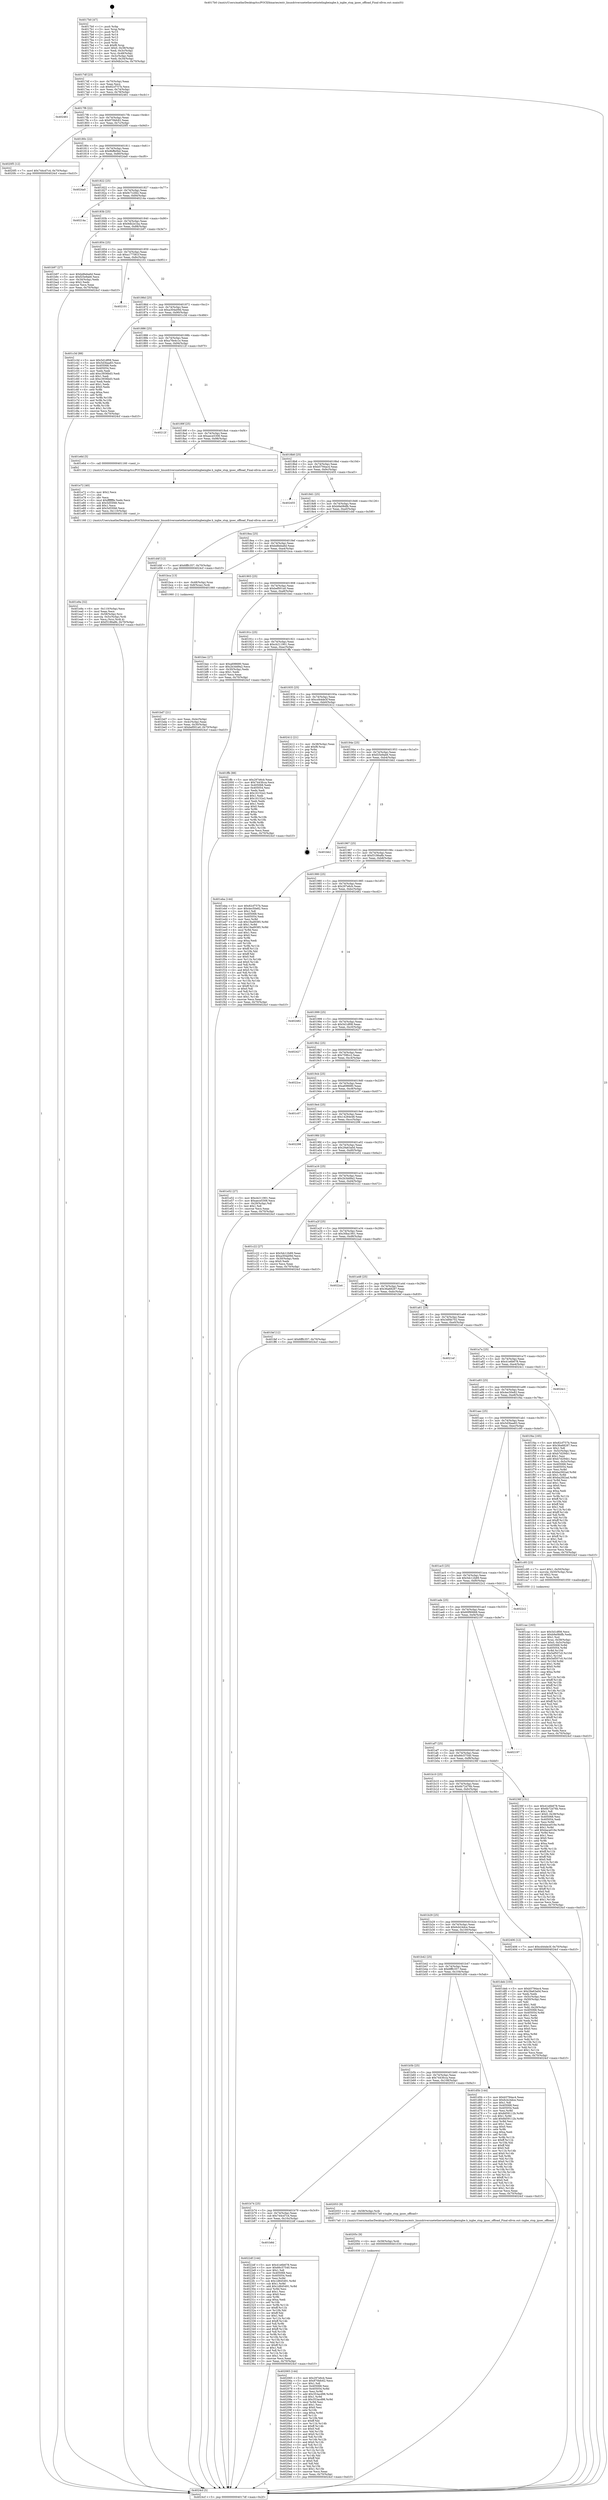 digraph "0x4017b0" {
  label = "0x4017b0 (/mnt/c/Users/mathe/Desktop/tcc/POCII/binaries/extr_linuxdriversnetethernetintelixgbeixgbe.h_ixgbe_stop_ipsec_offload_Final-ollvm.out::main(0))"
  labelloc = "t"
  node[shape=record]

  Entry [label="",width=0.3,height=0.3,shape=circle,fillcolor=black,style=filled]
  "0x4017df" [label="{
     0x4017df [23]\l
     | [instrs]\l
     &nbsp;&nbsp;0x4017df \<+3\>: mov -0x70(%rbp),%eax\l
     &nbsp;&nbsp;0x4017e2 \<+2\>: mov %eax,%ecx\l
     &nbsp;&nbsp;0x4017e4 \<+6\>: sub $0x82cf757b,%ecx\l
     &nbsp;&nbsp;0x4017ea \<+3\>: mov %eax,-0x74(%rbp)\l
     &nbsp;&nbsp;0x4017ed \<+3\>: mov %ecx,-0x78(%rbp)\l
     &nbsp;&nbsp;0x4017f0 \<+6\>: je 0000000000402461 \<main+0xcb1\>\l
  }"]
  "0x402461" [label="{
     0x402461\l
  }", style=dashed]
  "0x4017f6" [label="{
     0x4017f6 [22]\l
     | [instrs]\l
     &nbsp;&nbsp;0x4017f6 \<+5\>: jmp 00000000004017fb \<main+0x4b\>\l
     &nbsp;&nbsp;0x4017fb \<+3\>: mov -0x74(%rbp),%eax\l
     &nbsp;&nbsp;0x4017fe \<+5\>: sub $0x870bfc62,%eax\l
     &nbsp;&nbsp;0x401803 \<+3\>: mov %eax,-0x7c(%rbp)\l
     &nbsp;&nbsp;0x401806 \<+6\>: je 00000000004020f5 \<main+0x945\>\l
  }"]
  Exit [label="",width=0.3,height=0.3,shape=circle,fillcolor=black,style=filled,peripheries=2]
  "0x4020f5" [label="{
     0x4020f5 [12]\l
     | [instrs]\l
     &nbsp;&nbsp;0x4020f5 \<+7\>: movl $0x744cd7c4,-0x70(%rbp)\l
     &nbsp;&nbsp;0x4020fc \<+5\>: jmp 00000000004024cf \<main+0xd1f\>\l
  }"]
  "0x40180c" [label="{
     0x40180c [22]\l
     | [instrs]\l
     &nbsp;&nbsp;0x40180c \<+5\>: jmp 0000000000401811 \<main+0x61\>\l
     &nbsp;&nbsp;0x401811 \<+3\>: mov -0x74(%rbp),%eax\l
     &nbsp;&nbsp;0x401814 \<+5\>: sub $0x8bffe0bd,%eax\l
     &nbsp;&nbsp;0x401819 \<+3\>: mov %eax,-0x80(%rbp)\l
     &nbsp;&nbsp;0x40181c \<+6\>: je 00000000004024a0 \<main+0xcf0\>\l
  }"]
  "0x401b8d" [label="{
     0x401b8d\l
  }", style=dashed]
  "0x4024a0" [label="{
     0x4024a0\l
  }", style=dashed]
  "0x401822" [label="{
     0x401822 [25]\l
     | [instrs]\l
     &nbsp;&nbsp;0x401822 \<+5\>: jmp 0000000000401827 \<main+0x77\>\l
     &nbsp;&nbsp;0x401827 \<+3\>: mov -0x74(%rbp),%eax\l
     &nbsp;&nbsp;0x40182a \<+5\>: sub $0x9c7c2fd2,%eax\l
     &nbsp;&nbsp;0x40182f \<+6\>: mov %eax,-0x84(%rbp)\l
     &nbsp;&nbsp;0x401835 \<+6\>: je 000000000040214a \<main+0x99a\>\l
  }"]
  "0x4022df" [label="{
     0x4022df [144]\l
     | [instrs]\l
     &nbsp;&nbsp;0x4022df \<+5\>: mov $0x41e6b678,%eax\l
     &nbsp;&nbsp;0x4022e4 \<+5\>: mov $0x66c57540,%ecx\l
     &nbsp;&nbsp;0x4022e9 \<+2\>: mov $0x1,%dl\l
     &nbsp;&nbsp;0x4022eb \<+7\>: mov 0x405068,%esi\l
     &nbsp;&nbsp;0x4022f2 \<+7\>: mov 0x405054,%edi\l
     &nbsp;&nbsp;0x4022f9 \<+3\>: mov %esi,%r8d\l
     &nbsp;&nbsp;0x4022fc \<+7\>: sub $0x1d845491,%r8d\l
     &nbsp;&nbsp;0x402303 \<+4\>: sub $0x1,%r8d\l
     &nbsp;&nbsp;0x402307 \<+7\>: add $0x1d845491,%r8d\l
     &nbsp;&nbsp;0x40230e \<+4\>: imul %r8d,%esi\l
     &nbsp;&nbsp;0x402312 \<+3\>: and $0x1,%esi\l
     &nbsp;&nbsp;0x402315 \<+3\>: cmp $0x0,%esi\l
     &nbsp;&nbsp;0x402318 \<+4\>: sete %r9b\l
     &nbsp;&nbsp;0x40231c \<+3\>: cmp $0xa,%edi\l
     &nbsp;&nbsp;0x40231f \<+4\>: setl %r10b\l
     &nbsp;&nbsp;0x402323 \<+3\>: mov %r9b,%r11b\l
     &nbsp;&nbsp;0x402326 \<+4\>: xor $0xff,%r11b\l
     &nbsp;&nbsp;0x40232a \<+3\>: mov %r10b,%bl\l
     &nbsp;&nbsp;0x40232d \<+3\>: xor $0xff,%bl\l
     &nbsp;&nbsp;0x402330 \<+3\>: xor $0x1,%dl\l
     &nbsp;&nbsp;0x402333 \<+3\>: mov %r11b,%r14b\l
     &nbsp;&nbsp;0x402336 \<+4\>: and $0xff,%r14b\l
     &nbsp;&nbsp;0x40233a \<+3\>: and %dl,%r9b\l
     &nbsp;&nbsp;0x40233d \<+3\>: mov %bl,%r15b\l
     &nbsp;&nbsp;0x402340 \<+4\>: and $0xff,%r15b\l
     &nbsp;&nbsp;0x402344 \<+3\>: and %dl,%r10b\l
     &nbsp;&nbsp;0x402347 \<+3\>: or %r9b,%r14b\l
     &nbsp;&nbsp;0x40234a \<+3\>: or %r10b,%r15b\l
     &nbsp;&nbsp;0x40234d \<+3\>: xor %r15b,%r14b\l
     &nbsp;&nbsp;0x402350 \<+3\>: or %bl,%r11b\l
     &nbsp;&nbsp;0x402353 \<+4\>: xor $0xff,%r11b\l
     &nbsp;&nbsp;0x402357 \<+3\>: or $0x1,%dl\l
     &nbsp;&nbsp;0x40235a \<+3\>: and %dl,%r11b\l
     &nbsp;&nbsp;0x40235d \<+3\>: or %r11b,%r14b\l
     &nbsp;&nbsp;0x402360 \<+4\>: test $0x1,%r14b\l
     &nbsp;&nbsp;0x402364 \<+3\>: cmovne %ecx,%eax\l
     &nbsp;&nbsp;0x402367 \<+3\>: mov %eax,-0x70(%rbp)\l
     &nbsp;&nbsp;0x40236a \<+5\>: jmp 00000000004024cf \<main+0xd1f\>\l
  }"]
  "0x40214a" [label="{
     0x40214a\l
  }", style=dashed]
  "0x40183b" [label="{
     0x40183b [25]\l
     | [instrs]\l
     &nbsp;&nbsp;0x40183b \<+5\>: jmp 0000000000401840 \<main+0x90\>\l
     &nbsp;&nbsp;0x401840 \<+3\>: mov -0x74(%rbp),%eax\l
     &nbsp;&nbsp;0x401843 \<+5\>: sub $0x9db2e1ba,%eax\l
     &nbsp;&nbsp;0x401848 \<+6\>: mov %eax,-0x88(%rbp)\l
     &nbsp;&nbsp;0x40184e \<+6\>: je 0000000000401b97 \<main+0x3e7\>\l
  }"]
  "0x402065" [label="{
     0x402065 [144]\l
     | [instrs]\l
     &nbsp;&nbsp;0x402065 \<+5\>: mov $0x297e6cb,%eax\l
     &nbsp;&nbsp;0x40206a \<+5\>: mov $0x870bfc62,%ecx\l
     &nbsp;&nbsp;0x40206f \<+2\>: mov $0x1,%dl\l
     &nbsp;&nbsp;0x402071 \<+7\>: mov 0x405068,%esi\l
     &nbsp;&nbsp;0x402078 \<+8\>: mov 0x405054,%r8d\l
     &nbsp;&nbsp;0x402080 \<+3\>: mov %esi,%r9d\l
     &nbsp;&nbsp;0x402083 \<+7\>: add $0x353acd98,%r9d\l
     &nbsp;&nbsp;0x40208a \<+4\>: sub $0x1,%r9d\l
     &nbsp;&nbsp;0x40208e \<+7\>: sub $0x353acd98,%r9d\l
     &nbsp;&nbsp;0x402095 \<+4\>: imul %r9d,%esi\l
     &nbsp;&nbsp;0x402099 \<+3\>: and $0x1,%esi\l
     &nbsp;&nbsp;0x40209c \<+3\>: cmp $0x0,%esi\l
     &nbsp;&nbsp;0x40209f \<+4\>: sete %r10b\l
     &nbsp;&nbsp;0x4020a3 \<+4\>: cmp $0xa,%r8d\l
     &nbsp;&nbsp;0x4020a7 \<+4\>: setl %r11b\l
     &nbsp;&nbsp;0x4020ab \<+3\>: mov %r10b,%bl\l
     &nbsp;&nbsp;0x4020ae \<+3\>: xor $0xff,%bl\l
     &nbsp;&nbsp;0x4020b1 \<+3\>: mov %r11b,%r14b\l
     &nbsp;&nbsp;0x4020b4 \<+4\>: xor $0xff,%r14b\l
     &nbsp;&nbsp;0x4020b8 \<+3\>: xor $0x0,%dl\l
     &nbsp;&nbsp;0x4020bb \<+3\>: mov %bl,%r15b\l
     &nbsp;&nbsp;0x4020be \<+4\>: and $0x0,%r15b\l
     &nbsp;&nbsp;0x4020c2 \<+3\>: and %dl,%r10b\l
     &nbsp;&nbsp;0x4020c5 \<+3\>: mov %r14b,%r12b\l
     &nbsp;&nbsp;0x4020c8 \<+4\>: and $0x0,%r12b\l
     &nbsp;&nbsp;0x4020cc \<+3\>: and %dl,%r11b\l
     &nbsp;&nbsp;0x4020cf \<+3\>: or %r10b,%r15b\l
     &nbsp;&nbsp;0x4020d2 \<+3\>: or %r11b,%r12b\l
     &nbsp;&nbsp;0x4020d5 \<+3\>: xor %r12b,%r15b\l
     &nbsp;&nbsp;0x4020d8 \<+3\>: or %r14b,%bl\l
     &nbsp;&nbsp;0x4020db \<+3\>: xor $0xff,%bl\l
     &nbsp;&nbsp;0x4020de \<+3\>: or $0x0,%dl\l
     &nbsp;&nbsp;0x4020e1 \<+2\>: and %dl,%bl\l
     &nbsp;&nbsp;0x4020e3 \<+3\>: or %bl,%r15b\l
     &nbsp;&nbsp;0x4020e6 \<+4\>: test $0x1,%r15b\l
     &nbsp;&nbsp;0x4020ea \<+3\>: cmovne %ecx,%eax\l
     &nbsp;&nbsp;0x4020ed \<+3\>: mov %eax,-0x70(%rbp)\l
     &nbsp;&nbsp;0x4020f0 \<+5\>: jmp 00000000004024cf \<main+0xd1f\>\l
  }"]
  "0x401b97" [label="{
     0x401b97 [27]\l
     | [instrs]\l
     &nbsp;&nbsp;0x401b97 \<+5\>: mov $0xbd6eba6d,%eax\l
     &nbsp;&nbsp;0x401b9c \<+5\>: mov $0xf25e9ab6,%ecx\l
     &nbsp;&nbsp;0x401ba1 \<+3\>: mov -0x34(%rbp),%edx\l
     &nbsp;&nbsp;0x401ba4 \<+3\>: cmp $0x2,%edx\l
     &nbsp;&nbsp;0x401ba7 \<+3\>: cmovne %ecx,%eax\l
     &nbsp;&nbsp;0x401baa \<+3\>: mov %eax,-0x70(%rbp)\l
     &nbsp;&nbsp;0x401bad \<+5\>: jmp 00000000004024cf \<main+0xd1f\>\l
  }"]
  "0x401854" [label="{
     0x401854 [25]\l
     | [instrs]\l
     &nbsp;&nbsp;0x401854 \<+5\>: jmp 0000000000401859 \<main+0xa9\>\l
     &nbsp;&nbsp;0x401859 \<+3\>: mov -0x74(%rbp),%eax\l
     &nbsp;&nbsp;0x40185c \<+5\>: sub $0xa177581f,%eax\l
     &nbsp;&nbsp;0x401861 \<+6\>: mov %eax,-0x8c(%rbp)\l
     &nbsp;&nbsp;0x401867 \<+6\>: je 0000000000402101 \<main+0x951\>\l
  }"]
  "0x4024cf" [label="{
     0x4024cf [5]\l
     | [instrs]\l
     &nbsp;&nbsp;0x4024cf \<+5\>: jmp 00000000004017df \<main+0x2f\>\l
  }"]
  "0x4017b0" [label="{
     0x4017b0 [47]\l
     | [instrs]\l
     &nbsp;&nbsp;0x4017b0 \<+1\>: push %rbp\l
     &nbsp;&nbsp;0x4017b1 \<+3\>: mov %rsp,%rbp\l
     &nbsp;&nbsp;0x4017b4 \<+2\>: push %r15\l
     &nbsp;&nbsp;0x4017b6 \<+2\>: push %r14\l
     &nbsp;&nbsp;0x4017b8 \<+2\>: push %r13\l
     &nbsp;&nbsp;0x4017ba \<+2\>: push %r12\l
     &nbsp;&nbsp;0x4017bc \<+1\>: push %rbx\l
     &nbsp;&nbsp;0x4017bd \<+7\>: sub $0xf8,%rsp\l
     &nbsp;&nbsp;0x4017c4 \<+7\>: movl $0x0,-0x38(%rbp)\l
     &nbsp;&nbsp;0x4017cb \<+3\>: mov %edi,-0x3c(%rbp)\l
     &nbsp;&nbsp;0x4017ce \<+4\>: mov %rsi,-0x48(%rbp)\l
     &nbsp;&nbsp;0x4017d2 \<+3\>: mov -0x3c(%rbp),%edi\l
     &nbsp;&nbsp;0x4017d5 \<+3\>: mov %edi,-0x34(%rbp)\l
     &nbsp;&nbsp;0x4017d8 \<+7\>: movl $0x9db2e1ba,-0x70(%rbp)\l
  }"]
  "0x40205c" [label="{
     0x40205c [9]\l
     | [instrs]\l
     &nbsp;&nbsp;0x40205c \<+4\>: mov -0x58(%rbp),%rdi\l
     &nbsp;&nbsp;0x402060 \<+5\>: call 0000000000401030 \<free@plt\>\l
     | [calls]\l
     &nbsp;&nbsp;0x401030 \{1\} (unknown)\l
  }"]
  "0x402101" [label="{
     0x402101\l
  }", style=dashed]
  "0x40186d" [label="{
     0x40186d [25]\l
     | [instrs]\l
     &nbsp;&nbsp;0x40186d \<+5\>: jmp 0000000000401872 \<main+0xc2\>\l
     &nbsp;&nbsp;0x401872 \<+3\>: mov -0x74(%rbp),%eax\l
     &nbsp;&nbsp;0x401875 \<+5\>: sub $0xa304a09d,%eax\l
     &nbsp;&nbsp;0x40187a \<+6\>: mov %eax,-0x90(%rbp)\l
     &nbsp;&nbsp;0x401880 \<+6\>: je 0000000000401c3d \<main+0x48d\>\l
  }"]
  "0x401b74" [label="{
     0x401b74 [25]\l
     | [instrs]\l
     &nbsp;&nbsp;0x401b74 \<+5\>: jmp 0000000000401b79 \<main+0x3c9\>\l
     &nbsp;&nbsp;0x401b79 \<+3\>: mov -0x74(%rbp),%eax\l
     &nbsp;&nbsp;0x401b7c \<+5\>: sub $0x744cd7c4,%eax\l
     &nbsp;&nbsp;0x401b81 \<+6\>: mov %eax,-0x10c(%rbp)\l
     &nbsp;&nbsp;0x401b87 \<+6\>: je 00000000004022df \<main+0xb2f\>\l
  }"]
  "0x401c3d" [label="{
     0x401c3d [88]\l
     | [instrs]\l
     &nbsp;&nbsp;0x401c3d \<+5\>: mov $0x5d1df08,%eax\l
     &nbsp;&nbsp;0x401c42 \<+5\>: mov $0x5d3baa83,%ecx\l
     &nbsp;&nbsp;0x401c47 \<+7\>: mov 0x405068,%edx\l
     &nbsp;&nbsp;0x401c4e \<+7\>: mov 0x405054,%esi\l
     &nbsp;&nbsp;0x401c55 \<+2\>: mov %edx,%edi\l
     &nbsp;&nbsp;0x401c57 \<+6\>: add $0xc3936bd3,%edi\l
     &nbsp;&nbsp;0x401c5d \<+3\>: sub $0x1,%edi\l
     &nbsp;&nbsp;0x401c60 \<+6\>: sub $0xc3936bd3,%edi\l
     &nbsp;&nbsp;0x401c66 \<+3\>: imul %edi,%edx\l
     &nbsp;&nbsp;0x401c69 \<+3\>: and $0x1,%edx\l
     &nbsp;&nbsp;0x401c6c \<+3\>: cmp $0x0,%edx\l
     &nbsp;&nbsp;0x401c6f \<+4\>: sete %r8b\l
     &nbsp;&nbsp;0x401c73 \<+3\>: cmp $0xa,%esi\l
     &nbsp;&nbsp;0x401c76 \<+4\>: setl %r9b\l
     &nbsp;&nbsp;0x401c7a \<+3\>: mov %r8b,%r10b\l
     &nbsp;&nbsp;0x401c7d \<+3\>: and %r9b,%r10b\l
     &nbsp;&nbsp;0x401c80 \<+3\>: xor %r9b,%r8b\l
     &nbsp;&nbsp;0x401c83 \<+3\>: or %r8b,%r10b\l
     &nbsp;&nbsp;0x401c86 \<+4\>: test $0x1,%r10b\l
     &nbsp;&nbsp;0x401c8a \<+3\>: cmovne %ecx,%eax\l
     &nbsp;&nbsp;0x401c8d \<+3\>: mov %eax,-0x70(%rbp)\l
     &nbsp;&nbsp;0x401c90 \<+5\>: jmp 00000000004024cf \<main+0xd1f\>\l
  }"]
  "0x401886" [label="{
     0x401886 [25]\l
     | [instrs]\l
     &nbsp;&nbsp;0x401886 \<+5\>: jmp 000000000040188b \<main+0xdb\>\l
     &nbsp;&nbsp;0x40188b \<+3\>: mov -0x74(%rbp),%eax\l
     &nbsp;&nbsp;0x40188e \<+5\>: sub $0xa76e4c1e,%eax\l
     &nbsp;&nbsp;0x401893 \<+6\>: mov %eax,-0x94(%rbp)\l
     &nbsp;&nbsp;0x401899 \<+6\>: je 000000000040212f \<main+0x97f\>\l
  }"]
  "0x402053" [label="{
     0x402053 [9]\l
     | [instrs]\l
     &nbsp;&nbsp;0x402053 \<+4\>: mov -0x58(%rbp),%rdi\l
     &nbsp;&nbsp;0x402057 \<+5\>: call 00000000004017a0 \<ixgbe_stop_ipsec_offload\>\l
     | [calls]\l
     &nbsp;&nbsp;0x4017a0 \{1\} (/mnt/c/Users/mathe/Desktop/tcc/POCII/binaries/extr_linuxdriversnetethernetintelixgbeixgbe.h_ixgbe_stop_ipsec_offload_Final-ollvm.out::ixgbe_stop_ipsec_offload)\l
  }"]
  "0x40212f" [label="{
     0x40212f\l
  }", style=dashed]
  "0x40189f" [label="{
     0x40189f [25]\l
     | [instrs]\l
     &nbsp;&nbsp;0x40189f \<+5\>: jmp 00000000004018a4 \<main+0xf4\>\l
     &nbsp;&nbsp;0x4018a4 \<+3\>: mov -0x74(%rbp),%eax\l
     &nbsp;&nbsp;0x4018a7 \<+5\>: sub $0xaece5308,%eax\l
     &nbsp;&nbsp;0x4018ac \<+6\>: mov %eax,-0x98(%rbp)\l
     &nbsp;&nbsp;0x4018b2 \<+6\>: je 0000000000401e6d \<main+0x6bd\>\l
  }"]
  "0x401e9a" [label="{
     0x401e9a [32]\l
     | [instrs]\l
     &nbsp;&nbsp;0x401e9a \<+6\>: mov -0x110(%rbp),%ecx\l
     &nbsp;&nbsp;0x401ea0 \<+3\>: imul %eax,%ecx\l
     &nbsp;&nbsp;0x401ea3 \<+4\>: mov -0x58(%rbp),%rsi\l
     &nbsp;&nbsp;0x401ea7 \<+4\>: movslq -0x5c(%rbp),%rdi\l
     &nbsp;&nbsp;0x401eab \<+3\>: mov %ecx,(%rsi,%rdi,4)\l
     &nbsp;&nbsp;0x401eae \<+7\>: movl $0xf3186a8b,-0x70(%rbp)\l
     &nbsp;&nbsp;0x401eb5 \<+5\>: jmp 00000000004024cf \<main+0xd1f\>\l
  }"]
  "0x401e6d" [label="{
     0x401e6d [5]\l
     | [instrs]\l
     &nbsp;&nbsp;0x401e6d \<+5\>: call 0000000000401160 \<next_i\>\l
     | [calls]\l
     &nbsp;&nbsp;0x401160 \{1\} (/mnt/c/Users/mathe/Desktop/tcc/POCII/binaries/extr_linuxdriversnetethernetintelixgbeixgbe.h_ixgbe_stop_ipsec_offload_Final-ollvm.out::next_i)\l
  }"]
  "0x4018b8" [label="{
     0x4018b8 [25]\l
     | [instrs]\l
     &nbsp;&nbsp;0x4018b8 \<+5\>: jmp 00000000004018bd \<main+0x10d\>\l
     &nbsp;&nbsp;0x4018bd \<+3\>: mov -0x74(%rbp),%eax\l
     &nbsp;&nbsp;0x4018c0 \<+5\>: sub $0xb5794ac4,%eax\l
     &nbsp;&nbsp;0x4018c5 \<+6\>: mov %eax,-0x9c(%rbp)\l
     &nbsp;&nbsp;0x4018cb \<+6\>: je 0000000000402455 \<main+0xca5\>\l
  }"]
  "0x401e72" [label="{
     0x401e72 [40]\l
     | [instrs]\l
     &nbsp;&nbsp;0x401e72 \<+5\>: mov $0x2,%ecx\l
     &nbsp;&nbsp;0x401e77 \<+1\>: cltd\l
     &nbsp;&nbsp;0x401e78 \<+2\>: idiv %ecx\l
     &nbsp;&nbsp;0x401e7a \<+6\>: imul $0xfffffffe,%edx,%ecx\l
     &nbsp;&nbsp;0x401e80 \<+6\>: sub $0x5d55f46,%ecx\l
     &nbsp;&nbsp;0x401e86 \<+3\>: add $0x1,%ecx\l
     &nbsp;&nbsp;0x401e89 \<+6\>: add $0x5d55f46,%ecx\l
     &nbsp;&nbsp;0x401e8f \<+6\>: mov %ecx,-0x110(%rbp)\l
     &nbsp;&nbsp;0x401e95 \<+5\>: call 0000000000401160 \<next_i\>\l
     | [calls]\l
     &nbsp;&nbsp;0x401160 \{1\} (/mnt/c/Users/mathe/Desktop/tcc/POCII/binaries/extr_linuxdriversnetethernetintelixgbeixgbe.h_ixgbe_stop_ipsec_offload_Final-ollvm.out::next_i)\l
  }"]
  "0x402455" [label="{
     0x402455\l
  }", style=dashed]
  "0x4018d1" [label="{
     0x4018d1 [25]\l
     | [instrs]\l
     &nbsp;&nbsp;0x4018d1 \<+5\>: jmp 00000000004018d6 \<main+0x126\>\l
     &nbsp;&nbsp;0x4018d6 \<+3\>: mov -0x74(%rbp),%eax\l
     &nbsp;&nbsp;0x4018d9 \<+5\>: sub $0xb9a08dfb,%eax\l
     &nbsp;&nbsp;0x4018de \<+6\>: mov %eax,-0xa0(%rbp)\l
     &nbsp;&nbsp;0x4018e4 \<+6\>: je 0000000000401d4f \<main+0x59f\>\l
  }"]
  "0x401b5b" [label="{
     0x401b5b [25]\l
     | [instrs]\l
     &nbsp;&nbsp;0x401b5b \<+5\>: jmp 0000000000401b60 \<main+0x3b0\>\l
     &nbsp;&nbsp;0x401b60 \<+3\>: mov -0x74(%rbp),%eax\l
     &nbsp;&nbsp;0x401b63 \<+5\>: sub $0x7443fcca,%eax\l
     &nbsp;&nbsp;0x401b68 \<+6\>: mov %eax,-0x108(%rbp)\l
     &nbsp;&nbsp;0x401b6e \<+6\>: je 0000000000402053 \<main+0x8a3\>\l
  }"]
  "0x401d4f" [label="{
     0x401d4f [12]\l
     | [instrs]\l
     &nbsp;&nbsp;0x401d4f \<+7\>: movl $0x6fffc357,-0x70(%rbp)\l
     &nbsp;&nbsp;0x401d56 \<+5\>: jmp 00000000004024cf \<main+0xd1f\>\l
  }"]
  "0x4018ea" [label="{
     0x4018ea [25]\l
     | [instrs]\l
     &nbsp;&nbsp;0x4018ea \<+5\>: jmp 00000000004018ef \<main+0x13f\>\l
     &nbsp;&nbsp;0x4018ef \<+3\>: mov -0x74(%rbp),%eax\l
     &nbsp;&nbsp;0x4018f2 \<+5\>: sub $0xbd6eba6d,%eax\l
     &nbsp;&nbsp;0x4018f7 \<+6\>: mov %eax,-0xa4(%rbp)\l
     &nbsp;&nbsp;0x4018fd \<+6\>: je 0000000000401bca \<main+0x41a\>\l
  }"]
  "0x401d5b" [label="{
     0x401d5b [144]\l
     | [instrs]\l
     &nbsp;&nbsp;0x401d5b \<+5\>: mov $0xb5794ac4,%eax\l
     &nbsp;&nbsp;0x401d60 \<+5\>: mov $0x6cb24dce,%ecx\l
     &nbsp;&nbsp;0x401d65 \<+2\>: mov $0x1,%dl\l
     &nbsp;&nbsp;0x401d67 \<+7\>: mov 0x405068,%esi\l
     &nbsp;&nbsp;0x401d6e \<+7\>: mov 0x405054,%edi\l
     &nbsp;&nbsp;0x401d75 \<+3\>: mov %esi,%r8d\l
     &nbsp;&nbsp;0x401d78 \<+7\>: sub $0x8d59112b,%r8d\l
     &nbsp;&nbsp;0x401d7f \<+4\>: sub $0x1,%r8d\l
     &nbsp;&nbsp;0x401d83 \<+7\>: add $0x8d59112b,%r8d\l
     &nbsp;&nbsp;0x401d8a \<+4\>: imul %r8d,%esi\l
     &nbsp;&nbsp;0x401d8e \<+3\>: and $0x1,%esi\l
     &nbsp;&nbsp;0x401d91 \<+3\>: cmp $0x0,%esi\l
     &nbsp;&nbsp;0x401d94 \<+4\>: sete %r9b\l
     &nbsp;&nbsp;0x401d98 \<+3\>: cmp $0xa,%edi\l
     &nbsp;&nbsp;0x401d9b \<+4\>: setl %r10b\l
     &nbsp;&nbsp;0x401d9f \<+3\>: mov %r9b,%r11b\l
     &nbsp;&nbsp;0x401da2 \<+4\>: xor $0xff,%r11b\l
     &nbsp;&nbsp;0x401da6 \<+3\>: mov %r10b,%bl\l
     &nbsp;&nbsp;0x401da9 \<+3\>: xor $0xff,%bl\l
     &nbsp;&nbsp;0x401dac \<+3\>: xor $0x0,%dl\l
     &nbsp;&nbsp;0x401daf \<+3\>: mov %r11b,%r14b\l
     &nbsp;&nbsp;0x401db2 \<+4\>: and $0x0,%r14b\l
     &nbsp;&nbsp;0x401db6 \<+3\>: and %dl,%r9b\l
     &nbsp;&nbsp;0x401db9 \<+3\>: mov %bl,%r15b\l
     &nbsp;&nbsp;0x401dbc \<+4\>: and $0x0,%r15b\l
     &nbsp;&nbsp;0x401dc0 \<+3\>: and %dl,%r10b\l
     &nbsp;&nbsp;0x401dc3 \<+3\>: or %r9b,%r14b\l
     &nbsp;&nbsp;0x401dc6 \<+3\>: or %r10b,%r15b\l
     &nbsp;&nbsp;0x401dc9 \<+3\>: xor %r15b,%r14b\l
     &nbsp;&nbsp;0x401dcc \<+3\>: or %bl,%r11b\l
     &nbsp;&nbsp;0x401dcf \<+4\>: xor $0xff,%r11b\l
     &nbsp;&nbsp;0x401dd3 \<+3\>: or $0x0,%dl\l
     &nbsp;&nbsp;0x401dd6 \<+3\>: and %dl,%r11b\l
     &nbsp;&nbsp;0x401dd9 \<+3\>: or %r11b,%r14b\l
     &nbsp;&nbsp;0x401ddc \<+4\>: test $0x1,%r14b\l
     &nbsp;&nbsp;0x401de0 \<+3\>: cmovne %ecx,%eax\l
     &nbsp;&nbsp;0x401de3 \<+3\>: mov %eax,-0x70(%rbp)\l
     &nbsp;&nbsp;0x401de6 \<+5\>: jmp 00000000004024cf \<main+0xd1f\>\l
  }"]
  "0x401bca" [label="{
     0x401bca [13]\l
     | [instrs]\l
     &nbsp;&nbsp;0x401bca \<+4\>: mov -0x48(%rbp),%rax\l
     &nbsp;&nbsp;0x401bce \<+4\>: mov 0x8(%rax),%rdi\l
     &nbsp;&nbsp;0x401bd2 \<+5\>: call 0000000000401060 \<atoi@plt\>\l
     | [calls]\l
     &nbsp;&nbsp;0x401060 \{1\} (unknown)\l
  }"]
  "0x401903" [label="{
     0x401903 [25]\l
     | [instrs]\l
     &nbsp;&nbsp;0x401903 \<+5\>: jmp 0000000000401908 \<main+0x158\>\l
     &nbsp;&nbsp;0x401908 \<+3\>: mov -0x74(%rbp),%eax\l
     &nbsp;&nbsp;0x40190b \<+5\>: sub $0xbef001a0,%eax\l
     &nbsp;&nbsp;0x401910 \<+6\>: mov %eax,-0xa8(%rbp)\l
     &nbsp;&nbsp;0x401916 \<+6\>: je 0000000000401bec \<main+0x43c\>\l
  }"]
  "0x401bd7" [label="{
     0x401bd7 [21]\l
     | [instrs]\l
     &nbsp;&nbsp;0x401bd7 \<+3\>: mov %eax,-0x4c(%rbp)\l
     &nbsp;&nbsp;0x401bda \<+3\>: mov -0x4c(%rbp),%eax\l
     &nbsp;&nbsp;0x401bdd \<+3\>: mov %eax,-0x30(%rbp)\l
     &nbsp;&nbsp;0x401be0 \<+7\>: movl $0xbef001a0,-0x70(%rbp)\l
     &nbsp;&nbsp;0x401be7 \<+5\>: jmp 00000000004024cf \<main+0xd1f\>\l
  }"]
  "0x401b42" [label="{
     0x401b42 [25]\l
     | [instrs]\l
     &nbsp;&nbsp;0x401b42 \<+5\>: jmp 0000000000401b47 \<main+0x397\>\l
     &nbsp;&nbsp;0x401b47 \<+3\>: mov -0x74(%rbp),%eax\l
     &nbsp;&nbsp;0x401b4a \<+5\>: sub $0x6fffc357,%eax\l
     &nbsp;&nbsp;0x401b4f \<+6\>: mov %eax,-0x104(%rbp)\l
     &nbsp;&nbsp;0x401b55 \<+6\>: je 0000000000401d5b \<main+0x5ab\>\l
  }"]
  "0x401bec" [label="{
     0x401bec [27]\l
     | [instrs]\l
     &nbsp;&nbsp;0x401bec \<+5\>: mov $0xa698680,%eax\l
     &nbsp;&nbsp;0x401bf1 \<+5\>: mov $0x2b3dd9a2,%ecx\l
     &nbsp;&nbsp;0x401bf6 \<+3\>: mov -0x30(%rbp),%edx\l
     &nbsp;&nbsp;0x401bf9 \<+3\>: cmp $0x1,%edx\l
     &nbsp;&nbsp;0x401bfc \<+3\>: cmovl %ecx,%eax\l
     &nbsp;&nbsp;0x401bff \<+3\>: mov %eax,-0x70(%rbp)\l
     &nbsp;&nbsp;0x401c02 \<+5\>: jmp 00000000004024cf \<main+0xd1f\>\l
  }"]
  "0x40191c" [label="{
     0x40191c [25]\l
     | [instrs]\l
     &nbsp;&nbsp;0x40191c \<+5\>: jmp 0000000000401921 \<main+0x171\>\l
     &nbsp;&nbsp;0x401921 \<+3\>: mov -0x74(%rbp),%eax\l
     &nbsp;&nbsp;0x401924 \<+5\>: sub $0xcb211901,%eax\l
     &nbsp;&nbsp;0x401929 \<+6\>: mov %eax,-0xac(%rbp)\l
     &nbsp;&nbsp;0x40192f \<+6\>: je 0000000000401ffb \<main+0x84b\>\l
  }"]
  "0x401deb" [label="{
     0x401deb [103]\l
     | [instrs]\l
     &nbsp;&nbsp;0x401deb \<+5\>: mov $0xb5794ac4,%eax\l
     &nbsp;&nbsp;0x401df0 \<+5\>: mov $0x29a63a0d,%ecx\l
     &nbsp;&nbsp;0x401df5 \<+2\>: xor %edx,%edx\l
     &nbsp;&nbsp;0x401df7 \<+3\>: mov -0x5c(%rbp),%esi\l
     &nbsp;&nbsp;0x401dfa \<+3\>: cmp -0x50(%rbp),%esi\l
     &nbsp;&nbsp;0x401dfd \<+4\>: setl %dil\l
     &nbsp;&nbsp;0x401e01 \<+4\>: and $0x1,%dil\l
     &nbsp;&nbsp;0x401e05 \<+4\>: mov %dil,-0x29(%rbp)\l
     &nbsp;&nbsp;0x401e09 \<+7\>: mov 0x405068,%esi\l
     &nbsp;&nbsp;0x401e10 \<+8\>: mov 0x405054,%r8d\l
     &nbsp;&nbsp;0x401e18 \<+3\>: sub $0x1,%edx\l
     &nbsp;&nbsp;0x401e1b \<+3\>: mov %esi,%r9d\l
     &nbsp;&nbsp;0x401e1e \<+3\>: add %edx,%r9d\l
     &nbsp;&nbsp;0x401e21 \<+4\>: imul %r9d,%esi\l
     &nbsp;&nbsp;0x401e25 \<+3\>: and $0x1,%esi\l
     &nbsp;&nbsp;0x401e28 \<+3\>: cmp $0x0,%esi\l
     &nbsp;&nbsp;0x401e2b \<+4\>: sete %dil\l
     &nbsp;&nbsp;0x401e2f \<+4\>: cmp $0xa,%r8d\l
     &nbsp;&nbsp;0x401e33 \<+4\>: setl %r10b\l
     &nbsp;&nbsp;0x401e37 \<+3\>: mov %dil,%r11b\l
     &nbsp;&nbsp;0x401e3a \<+3\>: and %r10b,%r11b\l
     &nbsp;&nbsp;0x401e3d \<+3\>: xor %r10b,%dil\l
     &nbsp;&nbsp;0x401e40 \<+3\>: or %dil,%r11b\l
     &nbsp;&nbsp;0x401e43 \<+4\>: test $0x1,%r11b\l
     &nbsp;&nbsp;0x401e47 \<+3\>: cmovne %ecx,%eax\l
     &nbsp;&nbsp;0x401e4a \<+3\>: mov %eax,-0x70(%rbp)\l
     &nbsp;&nbsp;0x401e4d \<+5\>: jmp 00000000004024cf \<main+0xd1f\>\l
  }"]
  "0x401ffb" [label="{
     0x401ffb [88]\l
     | [instrs]\l
     &nbsp;&nbsp;0x401ffb \<+5\>: mov $0x297e6cb,%eax\l
     &nbsp;&nbsp;0x402000 \<+5\>: mov $0x7443fcca,%ecx\l
     &nbsp;&nbsp;0x402005 \<+7\>: mov 0x405068,%edx\l
     &nbsp;&nbsp;0x40200c \<+7\>: mov 0x405054,%esi\l
     &nbsp;&nbsp;0x402013 \<+2\>: mov %edx,%edi\l
     &nbsp;&nbsp;0x402015 \<+6\>: sub $0x16152e2,%edi\l
     &nbsp;&nbsp;0x40201b \<+3\>: sub $0x1,%edi\l
     &nbsp;&nbsp;0x40201e \<+6\>: add $0x16152e2,%edi\l
     &nbsp;&nbsp;0x402024 \<+3\>: imul %edi,%edx\l
     &nbsp;&nbsp;0x402027 \<+3\>: and $0x1,%edx\l
     &nbsp;&nbsp;0x40202a \<+3\>: cmp $0x0,%edx\l
     &nbsp;&nbsp;0x40202d \<+4\>: sete %r8b\l
     &nbsp;&nbsp;0x402031 \<+3\>: cmp $0xa,%esi\l
     &nbsp;&nbsp;0x402034 \<+4\>: setl %r9b\l
     &nbsp;&nbsp;0x402038 \<+3\>: mov %r8b,%r10b\l
     &nbsp;&nbsp;0x40203b \<+3\>: and %r9b,%r10b\l
     &nbsp;&nbsp;0x40203e \<+3\>: xor %r9b,%r8b\l
     &nbsp;&nbsp;0x402041 \<+3\>: or %r8b,%r10b\l
     &nbsp;&nbsp;0x402044 \<+4\>: test $0x1,%r10b\l
     &nbsp;&nbsp;0x402048 \<+3\>: cmovne %ecx,%eax\l
     &nbsp;&nbsp;0x40204b \<+3\>: mov %eax,-0x70(%rbp)\l
     &nbsp;&nbsp;0x40204e \<+5\>: jmp 00000000004024cf \<main+0xd1f\>\l
  }"]
  "0x401935" [label="{
     0x401935 [25]\l
     | [instrs]\l
     &nbsp;&nbsp;0x401935 \<+5\>: jmp 000000000040193a \<main+0x18a\>\l
     &nbsp;&nbsp;0x40193a \<+3\>: mov -0x74(%rbp),%eax\l
     &nbsp;&nbsp;0x40193d \<+5\>: sub $0xcd44de3f,%eax\l
     &nbsp;&nbsp;0x401942 \<+6\>: mov %eax,-0xb0(%rbp)\l
     &nbsp;&nbsp;0x401948 \<+6\>: je 0000000000402412 \<main+0xc62\>\l
  }"]
  "0x401b29" [label="{
     0x401b29 [25]\l
     | [instrs]\l
     &nbsp;&nbsp;0x401b29 \<+5\>: jmp 0000000000401b2e \<main+0x37e\>\l
     &nbsp;&nbsp;0x401b2e \<+3\>: mov -0x74(%rbp),%eax\l
     &nbsp;&nbsp;0x401b31 \<+5\>: sub $0x6cb24dce,%eax\l
     &nbsp;&nbsp;0x401b36 \<+6\>: mov %eax,-0x100(%rbp)\l
     &nbsp;&nbsp;0x401b3c \<+6\>: je 0000000000401deb \<main+0x63b\>\l
  }"]
  "0x402412" [label="{
     0x402412 [21]\l
     | [instrs]\l
     &nbsp;&nbsp;0x402412 \<+3\>: mov -0x38(%rbp),%eax\l
     &nbsp;&nbsp;0x402415 \<+7\>: add $0xf8,%rsp\l
     &nbsp;&nbsp;0x40241c \<+1\>: pop %rbx\l
     &nbsp;&nbsp;0x40241d \<+2\>: pop %r12\l
     &nbsp;&nbsp;0x40241f \<+2\>: pop %r13\l
     &nbsp;&nbsp;0x402421 \<+2\>: pop %r14\l
     &nbsp;&nbsp;0x402423 \<+2\>: pop %r15\l
     &nbsp;&nbsp;0x402425 \<+1\>: pop %rbp\l
     &nbsp;&nbsp;0x402426 \<+1\>: ret\l
  }"]
  "0x40194e" [label="{
     0x40194e [25]\l
     | [instrs]\l
     &nbsp;&nbsp;0x40194e \<+5\>: jmp 0000000000401953 \<main+0x1a3\>\l
     &nbsp;&nbsp;0x401953 \<+3\>: mov -0x74(%rbp),%eax\l
     &nbsp;&nbsp;0x401956 \<+5\>: sub $0xf25e9ab6,%eax\l
     &nbsp;&nbsp;0x40195b \<+6\>: mov %eax,-0xb4(%rbp)\l
     &nbsp;&nbsp;0x401961 \<+6\>: je 0000000000401bb2 \<main+0x402\>\l
  }"]
  "0x402406" [label="{
     0x402406 [12]\l
     | [instrs]\l
     &nbsp;&nbsp;0x402406 \<+7\>: movl $0xcd44de3f,-0x70(%rbp)\l
     &nbsp;&nbsp;0x40240d \<+5\>: jmp 00000000004024cf \<main+0xd1f\>\l
  }"]
  "0x401bb2" [label="{
     0x401bb2\l
  }", style=dashed]
  "0x401967" [label="{
     0x401967 [25]\l
     | [instrs]\l
     &nbsp;&nbsp;0x401967 \<+5\>: jmp 000000000040196c \<main+0x1bc\>\l
     &nbsp;&nbsp;0x40196c \<+3\>: mov -0x74(%rbp),%eax\l
     &nbsp;&nbsp;0x40196f \<+5\>: sub $0xf3186a8b,%eax\l
     &nbsp;&nbsp;0x401974 \<+6\>: mov %eax,-0xb8(%rbp)\l
     &nbsp;&nbsp;0x40197a \<+6\>: je 0000000000401eba \<main+0x70a\>\l
  }"]
  "0x401b10" [label="{
     0x401b10 [25]\l
     | [instrs]\l
     &nbsp;&nbsp;0x401b10 \<+5\>: jmp 0000000000401b15 \<main+0x365\>\l
     &nbsp;&nbsp;0x401b15 \<+3\>: mov -0x74(%rbp),%eax\l
     &nbsp;&nbsp;0x401b18 \<+5\>: sub $0x6b72d76b,%eax\l
     &nbsp;&nbsp;0x401b1d \<+6\>: mov %eax,-0xfc(%rbp)\l
     &nbsp;&nbsp;0x401b23 \<+6\>: je 0000000000402406 \<main+0xc56\>\l
  }"]
  "0x401eba" [label="{
     0x401eba [144]\l
     | [instrs]\l
     &nbsp;&nbsp;0x401eba \<+5\>: mov $0x82cf757b,%eax\l
     &nbsp;&nbsp;0x401ebf \<+5\>: mov $0x4ec50e82,%ecx\l
     &nbsp;&nbsp;0x401ec4 \<+2\>: mov $0x1,%dl\l
     &nbsp;&nbsp;0x401ec6 \<+7\>: mov 0x405068,%esi\l
     &nbsp;&nbsp;0x401ecd \<+7\>: mov 0x405054,%edi\l
     &nbsp;&nbsp;0x401ed4 \<+3\>: mov %esi,%r8d\l
     &nbsp;&nbsp;0x401ed7 \<+7\>: sub $0x19ad9385,%r8d\l
     &nbsp;&nbsp;0x401ede \<+4\>: sub $0x1,%r8d\l
     &nbsp;&nbsp;0x401ee2 \<+7\>: add $0x19ad9385,%r8d\l
     &nbsp;&nbsp;0x401ee9 \<+4\>: imul %r8d,%esi\l
     &nbsp;&nbsp;0x401eed \<+3\>: and $0x1,%esi\l
     &nbsp;&nbsp;0x401ef0 \<+3\>: cmp $0x0,%esi\l
     &nbsp;&nbsp;0x401ef3 \<+4\>: sete %r9b\l
     &nbsp;&nbsp;0x401ef7 \<+3\>: cmp $0xa,%edi\l
     &nbsp;&nbsp;0x401efa \<+4\>: setl %r10b\l
     &nbsp;&nbsp;0x401efe \<+3\>: mov %r9b,%r11b\l
     &nbsp;&nbsp;0x401f01 \<+4\>: xor $0xff,%r11b\l
     &nbsp;&nbsp;0x401f05 \<+3\>: mov %r10b,%bl\l
     &nbsp;&nbsp;0x401f08 \<+3\>: xor $0xff,%bl\l
     &nbsp;&nbsp;0x401f0b \<+3\>: xor $0x0,%dl\l
     &nbsp;&nbsp;0x401f0e \<+3\>: mov %r11b,%r14b\l
     &nbsp;&nbsp;0x401f11 \<+4\>: and $0x0,%r14b\l
     &nbsp;&nbsp;0x401f15 \<+3\>: and %dl,%r9b\l
     &nbsp;&nbsp;0x401f18 \<+3\>: mov %bl,%r15b\l
     &nbsp;&nbsp;0x401f1b \<+4\>: and $0x0,%r15b\l
     &nbsp;&nbsp;0x401f1f \<+3\>: and %dl,%r10b\l
     &nbsp;&nbsp;0x401f22 \<+3\>: or %r9b,%r14b\l
     &nbsp;&nbsp;0x401f25 \<+3\>: or %r10b,%r15b\l
     &nbsp;&nbsp;0x401f28 \<+3\>: xor %r15b,%r14b\l
     &nbsp;&nbsp;0x401f2b \<+3\>: or %bl,%r11b\l
     &nbsp;&nbsp;0x401f2e \<+4\>: xor $0xff,%r11b\l
     &nbsp;&nbsp;0x401f32 \<+3\>: or $0x0,%dl\l
     &nbsp;&nbsp;0x401f35 \<+3\>: and %dl,%r11b\l
     &nbsp;&nbsp;0x401f38 \<+3\>: or %r11b,%r14b\l
     &nbsp;&nbsp;0x401f3b \<+4\>: test $0x1,%r14b\l
     &nbsp;&nbsp;0x401f3f \<+3\>: cmovne %ecx,%eax\l
     &nbsp;&nbsp;0x401f42 \<+3\>: mov %eax,-0x70(%rbp)\l
     &nbsp;&nbsp;0x401f45 \<+5\>: jmp 00000000004024cf \<main+0xd1f\>\l
  }"]
  "0x401980" [label="{
     0x401980 [25]\l
     | [instrs]\l
     &nbsp;&nbsp;0x401980 \<+5\>: jmp 0000000000401985 \<main+0x1d5\>\l
     &nbsp;&nbsp;0x401985 \<+3\>: mov -0x74(%rbp),%eax\l
     &nbsp;&nbsp;0x401988 \<+5\>: sub $0x297e6cb,%eax\l
     &nbsp;&nbsp;0x40198d \<+6\>: mov %eax,-0xbc(%rbp)\l
     &nbsp;&nbsp;0x401993 \<+6\>: je 0000000000402482 \<main+0xcd2\>\l
  }"]
  "0x40236f" [label="{
     0x40236f [151]\l
     | [instrs]\l
     &nbsp;&nbsp;0x40236f \<+5\>: mov $0x41e6b678,%eax\l
     &nbsp;&nbsp;0x402374 \<+5\>: mov $0x6b72d76b,%ecx\l
     &nbsp;&nbsp;0x402379 \<+2\>: mov $0x1,%dl\l
     &nbsp;&nbsp;0x40237b \<+7\>: movl $0x0,-0x38(%rbp)\l
     &nbsp;&nbsp;0x402382 \<+7\>: mov 0x405068,%esi\l
     &nbsp;&nbsp;0x402389 \<+7\>: mov 0x405054,%edi\l
     &nbsp;&nbsp;0x402390 \<+3\>: mov %esi,%r8d\l
     &nbsp;&nbsp;0x402393 \<+7\>: sub $0xbaca016e,%r8d\l
     &nbsp;&nbsp;0x40239a \<+4\>: sub $0x1,%r8d\l
     &nbsp;&nbsp;0x40239e \<+7\>: add $0xbaca016e,%r8d\l
     &nbsp;&nbsp;0x4023a5 \<+4\>: imul %r8d,%esi\l
     &nbsp;&nbsp;0x4023a9 \<+3\>: and $0x1,%esi\l
     &nbsp;&nbsp;0x4023ac \<+3\>: cmp $0x0,%esi\l
     &nbsp;&nbsp;0x4023af \<+4\>: sete %r9b\l
     &nbsp;&nbsp;0x4023b3 \<+3\>: cmp $0xa,%edi\l
     &nbsp;&nbsp;0x4023b6 \<+4\>: setl %r10b\l
     &nbsp;&nbsp;0x4023ba \<+3\>: mov %r9b,%r11b\l
     &nbsp;&nbsp;0x4023bd \<+4\>: xor $0xff,%r11b\l
     &nbsp;&nbsp;0x4023c1 \<+3\>: mov %r10b,%bl\l
     &nbsp;&nbsp;0x4023c4 \<+3\>: xor $0xff,%bl\l
     &nbsp;&nbsp;0x4023c7 \<+3\>: xor $0x0,%dl\l
     &nbsp;&nbsp;0x4023ca \<+3\>: mov %r11b,%r14b\l
     &nbsp;&nbsp;0x4023cd \<+4\>: and $0x0,%r14b\l
     &nbsp;&nbsp;0x4023d1 \<+3\>: and %dl,%r9b\l
     &nbsp;&nbsp;0x4023d4 \<+3\>: mov %bl,%r15b\l
     &nbsp;&nbsp;0x4023d7 \<+4\>: and $0x0,%r15b\l
     &nbsp;&nbsp;0x4023db \<+3\>: and %dl,%r10b\l
     &nbsp;&nbsp;0x4023de \<+3\>: or %r9b,%r14b\l
     &nbsp;&nbsp;0x4023e1 \<+3\>: or %r10b,%r15b\l
     &nbsp;&nbsp;0x4023e4 \<+3\>: xor %r15b,%r14b\l
     &nbsp;&nbsp;0x4023e7 \<+3\>: or %bl,%r11b\l
     &nbsp;&nbsp;0x4023ea \<+4\>: xor $0xff,%r11b\l
     &nbsp;&nbsp;0x4023ee \<+3\>: or $0x0,%dl\l
     &nbsp;&nbsp;0x4023f1 \<+3\>: and %dl,%r11b\l
     &nbsp;&nbsp;0x4023f4 \<+3\>: or %r11b,%r14b\l
     &nbsp;&nbsp;0x4023f7 \<+4\>: test $0x1,%r14b\l
     &nbsp;&nbsp;0x4023fb \<+3\>: cmovne %ecx,%eax\l
     &nbsp;&nbsp;0x4023fe \<+3\>: mov %eax,-0x70(%rbp)\l
     &nbsp;&nbsp;0x402401 \<+5\>: jmp 00000000004024cf \<main+0xd1f\>\l
  }"]
  "0x402482" [label="{
     0x402482\l
  }", style=dashed]
  "0x401999" [label="{
     0x401999 [25]\l
     | [instrs]\l
     &nbsp;&nbsp;0x401999 \<+5\>: jmp 000000000040199e \<main+0x1ee\>\l
     &nbsp;&nbsp;0x40199e \<+3\>: mov -0x74(%rbp),%eax\l
     &nbsp;&nbsp;0x4019a1 \<+5\>: sub $0x5d1df08,%eax\l
     &nbsp;&nbsp;0x4019a6 \<+6\>: mov %eax,-0xc0(%rbp)\l
     &nbsp;&nbsp;0x4019ac \<+6\>: je 0000000000402427 \<main+0xc77\>\l
  }"]
  "0x401af7" [label="{
     0x401af7 [25]\l
     | [instrs]\l
     &nbsp;&nbsp;0x401af7 \<+5\>: jmp 0000000000401afc \<main+0x34c\>\l
     &nbsp;&nbsp;0x401afc \<+3\>: mov -0x74(%rbp),%eax\l
     &nbsp;&nbsp;0x401aff \<+5\>: sub $0x66c57540,%eax\l
     &nbsp;&nbsp;0x401b04 \<+6\>: mov %eax,-0xf8(%rbp)\l
     &nbsp;&nbsp;0x401b0a \<+6\>: je 000000000040236f \<main+0xbbf\>\l
  }"]
  "0x402427" [label="{
     0x402427\l
  }", style=dashed]
  "0x4019b2" [label="{
     0x4019b2 [25]\l
     | [instrs]\l
     &nbsp;&nbsp;0x4019b2 \<+5\>: jmp 00000000004019b7 \<main+0x207\>\l
     &nbsp;&nbsp;0x4019b7 \<+3\>: mov -0x74(%rbp),%eax\l
     &nbsp;&nbsp;0x4019ba \<+5\>: sub $0x759fcc2,%eax\l
     &nbsp;&nbsp;0x4019bf \<+6\>: mov %eax,-0xc4(%rbp)\l
     &nbsp;&nbsp;0x4019c5 \<+6\>: je 00000000004022ce \<main+0xb1e\>\l
  }"]
  "0x402197" [label="{
     0x402197\l
  }", style=dashed]
  "0x4022ce" [label="{
     0x4022ce\l
  }", style=dashed]
  "0x4019cb" [label="{
     0x4019cb [25]\l
     | [instrs]\l
     &nbsp;&nbsp;0x4019cb \<+5\>: jmp 00000000004019d0 \<main+0x220\>\l
     &nbsp;&nbsp;0x4019d0 \<+3\>: mov -0x74(%rbp),%eax\l
     &nbsp;&nbsp;0x4019d3 \<+5\>: sub $0xa698680,%eax\l
     &nbsp;&nbsp;0x4019d8 \<+6\>: mov %eax,-0xc8(%rbp)\l
     &nbsp;&nbsp;0x4019de \<+6\>: je 0000000000401c07 \<main+0x457\>\l
  }"]
  "0x401ade" [label="{
     0x401ade [25]\l
     | [instrs]\l
     &nbsp;&nbsp;0x401ade \<+5\>: jmp 0000000000401ae3 \<main+0x333\>\l
     &nbsp;&nbsp;0x401ae3 \<+3\>: mov -0x74(%rbp),%eax\l
     &nbsp;&nbsp;0x401ae6 \<+5\>: sub $0x60f90668,%eax\l
     &nbsp;&nbsp;0x401aeb \<+6\>: mov %eax,-0xf4(%rbp)\l
     &nbsp;&nbsp;0x401af1 \<+6\>: je 0000000000402197 \<main+0x9e7\>\l
  }"]
  "0x401c07" [label="{
     0x401c07\l
  }", style=dashed]
  "0x4019e4" [label="{
     0x4019e4 [25]\l
     | [instrs]\l
     &nbsp;&nbsp;0x4019e4 \<+5\>: jmp 00000000004019e9 \<main+0x239\>\l
     &nbsp;&nbsp;0x4019e9 \<+3\>: mov -0x74(%rbp),%eax\l
     &nbsp;&nbsp;0x4019ec \<+5\>: sub $0x14284e48,%eax\l
     &nbsp;&nbsp;0x4019f1 \<+6\>: mov %eax,-0xcc(%rbp)\l
     &nbsp;&nbsp;0x4019f7 \<+6\>: je 0000000000402298 \<main+0xae8\>\l
  }"]
  "0x4022c2" [label="{
     0x4022c2\l
  }", style=dashed]
  "0x402298" [label="{
     0x402298\l
  }", style=dashed]
  "0x4019fd" [label="{
     0x4019fd [25]\l
     | [instrs]\l
     &nbsp;&nbsp;0x4019fd \<+5\>: jmp 0000000000401a02 \<main+0x252\>\l
     &nbsp;&nbsp;0x401a02 \<+3\>: mov -0x74(%rbp),%eax\l
     &nbsp;&nbsp;0x401a05 \<+5\>: sub $0x29a63a0d,%eax\l
     &nbsp;&nbsp;0x401a0a \<+6\>: mov %eax,-0xd0(%rbp)\l
     &nbsp;&nbsp;0x401a10 \<+6\>: je 0000000000401e52 \<main+0x6a2\>\l
  }"]
  "0x401cac" [label="{
     0x401cac [163]\l
     | [instrs]\l
     &nbsp;&nbsp;0x401cac \<+5\>: mov $0x5d1df08,%ecx\l
     &nbsp;&nbsp;0x401cb1 \<+5\>: mov $0xb9a08dfb,%edx\l
     &nbsp;&nbsp;0x401cb6 \<+3\>: mov $0x1,%sil\l
     &nbsp;&nbsp;0x401cb9 \<+4\>: mov %rax,-0x58(%rbp)\l
     &nbsp;&nbsp;0x401cbd \<+7\>: movl $0x0,-0x5c(%rbp)\l
     &nbsp;&nbsp;0x401cc4 \<+8\>: mov 0x405068,%r8d\l
     &nbsp;&nbsp;0x401ccc \<+8\>: mov 0x405054,%r9d\l
     &nbsp;&nbsp;0x401cd4 \<+3\>: mov %r8d,%r10d\l
     &nbsp;&nbsp;0x401cd7 \<+7\>: sub $0x5ef507c0,%r10d\l
     &nbsp;&nbsp;0x401cde \<+4\>: sub $0x1,%r10d\l
     &nbsp;&nbsp;0x401ce2 \<+7\>: add $0x5ef507c0,%r10d\l
     &nbsp;&nbsp;0x401ce9 \<+4\>: imul %r10d,%r8d\l
     &nbsp;&nbsp;0x401ced \<+4\>: and $0x1,%r8d\l
     &nbsp;&nbsp;0x401cf1 \<+4\>: cmp $0x0,%r8d\l
     &nbsp;&nbsp;0x401cf5 \<+4\>: sete %r11b\l
     &nbsp;&nbsp;0x401cf9 \<+4\>: cmp $0xa,%r9d\l
     &nbsp;&nbsp;0x401cfd \<+3\>: setl %bl\l
     &nbsp;&nbsp;0x401d00 \<+3\>: mov %r11b,%r14b\l
     &nbsp;&nbsp;0x401d03 \<+4\>: xor $0xff,%r14b\l
     &nbsp;&nbsp;0x401d07 \<+3\>: mov %bl,%r15b\l
     &nbsp;&nbsp;0x401d0a \<+4\>: xor $0xff,%r15b\l
     &nbsp;&nbsp;0x401d0e \<+4\>: xor $0x1,%sil\l
     &nbsp;&nbsp;0x401d12 \<+3\>: mov %r14b,%r12b\l
     &nbsp;&nbsp;0x401d15 \<+4\>: and $0xff,%r12b\l
     &nbsp;&nbsp;0x401d19 \<+3\>: and %sil,%r11b\l
     &nbsp;&nbsp;0x401d1c \<+3\>: mov %r15b,%r13b\l
     &nbsp;&nbsp;0x401d1f \<+4\>: and $0xff,%r13b\l
     &nbsp;&nbsp;0x401d23 \<+3\>: and %sil,%bl\l
     &nbsp;&nbsp;0x401d26 \<+3\>: or %r11b,%r12b\l
     &nbsp;&nbsp;0x401d29 \<+3\>: or %bl,%r13b\l
     &nbsp;&nbsp;0x401d2c \<+3\>: xor %r13b,%r12b\l
     &nbsp;&nbsp;0x401d2f \<+3\>: or %r15b,%r14b\l
     &nbsp;&nbsp;0x401d32 \<+4\>: xor $0xff,%r14b\l
     &nbsp;&nbsp;0x401d36 \<+4\>: or $0x1,%sil\l
     &nbsp;&nbsp;0x401d3a \<+3\>: and %sil,%r14b\l
     &nbsp;&nbsp;0x401d3d \<+3\>: or %r14b,%r12b\l
     &nbsp;&nbsp;0x401d40 \<+4\>: test $0x1,%r12b\l
     &nbsp;&nbsp;0x401d44 \<+3\>: cmovne %edx,%ecx\l
     &nbsp;&nbsp;0x401d47 \<+3\>: mov %ecx,-0x70(%rbp)\l
     &nbsp;&nbsp;0x401d4a \<+5\>: jmp 00000000004024cf \<main+0xd1f\>\l
  }"]
  "0x401e52" [label="{
     0x401e52 [27]\l
     | [instrs]\l
     &nbsp;&nbsp;0x401e52 \<+5\>: mov $0xcb211901,%eax\l
     &nbsp;&nbsp;0x401e57 \<+5\>: mov $0xaece5308,%ecx\l
     &nbsp;&nbsp;0x401e5c \<+3\>: mov -0x29(%rbp),%dl\l
     &nbsp;&nbsp;0x401e5f \<+3\>: test $0x1,%dl\l
     &nbsp;&nbsp;0x401e62 \<+3\>: cmovne %ecx,%eax\l
     &nbsp;&nbsp;0x401e65 \<+3\>: mov %eax,-0x70(%rbp)\l
     &nbsp;&nbsp;0x401e68 \<+5\>: jmp 00000000004024cf \<main+0xd1f\>\l
  }"]
  "0x401a16" [label="{
     0x401a16 [25]\l
     | [instrs]\l
     &nbsp;&nbsp;0x401a16 \<+5\>: jmp 0000000000401a1b \<main+0x26b\>\l
     &nbsp;&nbsp;0x401a1b \<+3\>: mov -0x74(%rbp),%eax\l
     &nbsp;&nbsp;0x401a1e \<+5\>: sub $0x2b3dd9a2,%eax\l
     &nbsp;&nbsp;0x401a23 \<+6\>: mov %eax,-0xd4(%rbp)\l
     &nbsp;&nbsp;0x401a29 \<+6\>: je 0000000000401c22 \<main+0x472\>\l
  }"]
  "0x401ac5" [label="{
     0x401ac5 [25]\l
     | [instrs]\l
     &nbsp;&nbsp;0x401ac5 \<+5\>: jmp 0000000000401aca \<main+0x31a\>\l
     &nbsp;&nbsp;0x401aca \<+3\>: mov -0x74(%rbp),%eax\l
     &nbsp;&nbsp;0x401acd \<+5\>: sub $0x5dc12b89,%eax\l
     &nbsp;&nbsp;0x401ad2 \<+6\>: mov %eax,-0xf0(%rbp)\l
     &nbsp;&nbsp;0x401ad8 \<+6\>: je 00000000004022c2 \<main+0xb12\>\l
  }"]
  "0x401c22" [label="{
     0x401c22 [27]\l
     | [instrs]\l
     &nbsp;&nbsp;0x401c22 \<+5\>: mov $0x5dc12b89,%eax\l
     &nbsp;&nbsp;0x401c27 \<+5\>: mov $0xa304a09d,%ecx\l
     &nbsp;&nbsp;0x401c2c \<+3\>: mov -0x30(%rbp),%edx\l
     &nbsp;&nbsp;0x401c2f \<+3\>: cmp $0x0,%edx\l
     &nbsp;&nbsp;0x401c32 \<+3\>: cmove %ecx,%eax\l
     &nbsp;&nbsp;0x401c35 \<+3\>: mov %eax,-0x70(%rbp)\l
     &nbsp;&nbsp;0x401c38 \<+5\>: jmp 00000000004024cf \<main+0xd1f\>\l
  }"]
  "0x401a2f" [label="{
     0x401a2f [25]\l
     | [instrs]\l
     &nbsp;&nbsp;0x401a2f \<+5\>: jmp 0000000000401a34 \<main+0x284\>\l
     &nbsp;&nbsp;0x401a34 \<+3\>: mov -0x74(%rbp),%eax\l
     &nbsp;&nbsp;0x401a37 \<+5\>: sub $0x30ba1901,%eax\l
     &nbsp;&nbsp;0x401a3c \<+6\>: mov %eax,-0xd8(%rbp)\l
     &nbsp;&nbsp;0x401a42 \<+6\>: je 00000000004022a4 \<main+0xaf4\>\l
  }"]
  "0x401c95" [label="{
     0x401c95 [23]\l
     | [instrs]\l
     &nbsp;&nbsp;0x401c95 \<+7\>: movl $0x1,-0x50(%rbp)\l
     &nbsp;&nbsp;0x401c9c \<+4\>: movslq -0x50(%rbp),%rax\l
     &nbsp;&nbsp;0x401ca0 \<+4\>: shl $0x2,%rax\l
     &nbsp;&nbsp;0x401ca4 \<+3\>: mov %rax,%rdi\l
     &nbsp;&nbsp;0x401ca7 \<+5\>: call 0000000000401050 \<malloc@plt\>\l
     | [calls]\l
     &nbsp;&nbsp;0x401050 \{1\} (unknown)\l
  }"]
  "0x4022a4" [label="{
     0x4022a4\l
  }", style=dashed]
  "0x401a48" [label="{
     0x401a48 [25]\l
     | [instrs]\l
     &nbsp;&nbsp;0x401a48 \<+5\>: jmp 0000000000401a4d \<main+0x29d\>\l
     &nbsp;&nbsp;0x401a4d \<+3\>: mov -0x74(%rbp),%eax\l
     &nbsp;&nbsp;0x401a50 \<+5\>: sub $0x36a68287,%eax\l
     &nbsp;&nbsp;0x401a55 \<+6\>: mov %eax,-0xdc(%rbp)\l
     &nbsp;&nbsp;0x401a5b \<+6\>: je 0000000000401fef \<main+0x83f\>\l
  }"]
  "0x401aac" [label="{
     0x401aac [25]\l
     | [instrs]\l
     &nbsp;&nbsp;0x401aac \<+5\>: jmp 0000000000401ab1 \<main+0x301\>\l
     &nbsp;&nbsp;0x401ab1 \<+3\>: mov -0x74(%rbp),%eax\l
     &nbsp;&nbsp;0x401ab4 \<+5\>: sub $0x5d3baa83,%eax\l
     &nbsp;&nbsp;0x401ab9 \<+6\>: mov %eax,-0xec(%rbp)\l
     &nbsp;&nbsp;0x401abf \<+6\>: je 0000000000401c95 \<main+0x4e5\>\l
  }"]
  "0x401fef" [label="{
     0x401fef [12]\l
     | [instrs]\l
     &nbsp;&nbsp;0x401fef \<+7\>: movl $0x6fffc357,-0x70(%rbp)\l
     &nbsp;&nbsp;0x401ff6 \<+5\>: jmp 00000000004024cf \<main+0xd1f\>\l
  }"]
  "0x401a61" [label="{
     0x401a61 [25]\l
     | [instrs]\l
     &nbsp;&nbsp;0x401a61 \<+5\>: jmp 0000000000401a66 \<main+0x2b6\>\l
     &nbsp;&nbsp;0x401a66 \<+3\>: mov -0x74(%rbp),%eax\l
     &nbsp;&nbsp;0x401a69 \<+5\>: sub $0x3df4b702,%eax\l
     &nbsp;&nbsp;0x401a6e \<+6\>: mov %eax,-0xe0(%rbp)\l
     &nbsp;&nbsp;0x401a74 \<+6\>: je 00000000004021ef \<main+0xa3f\>\l
  }"]
  "0x401f4a" [label="{
     0x401f4a [165]\l
     | [instrs]\l
     &nbsp;&nbsp;0x401f4a \<+5\>: mov $0x82cf757b,%eax\l
     &nbsp;&nbsp;0x401f4f \<+5\>: mov $0x36a68287,%ecx\l
     &nbsp;&nbsp;0x401f54 \<+2\>: mov $0x1,%dl\l
     &nbsp;&nbsp;0x401f56 \<+3\>: mov -0x5c(%rbp),%esi\l
     &nbsp;&nbsp;0x401f59 \<+6\>: sub $0xb7d294b1,%esi\l
     &nbsp;&nbsp;0x401f5f \<+3\>: add $0x1,%esi\l
     &nbsp;&nbsp;0x401f62 \<+6\>: add $0xb7d294b1,%esi\l
     &nbsp;&nbsp;0x401f68 \<+3\>: mov %esi,-0x5c(%rbp)\l
     &nbsp;&nbsp;0x401f6b \<+7\>: mov 0x405068,%esi\l
     &nbsp;&nbsp;0x401f72 \<+7\>: mov 0x405054,%edi\l
     &nbsp;&nbsp;0x401f79 \<+3\>: mov %esi,%r8d\l
     &nbsp;&nbsp;0x401f7c \<+7\>: sub $0xba2fd2ad,%r8d\l
     &nbsp;&nbsp;0x401f83 \<+4\>: sub $0x1,%r8d\l
     &nbsp;&nbsp;0x401f87 \<+7\>: add $0xba2fd2ad,%r8d\l
     &nbsp;&nbsp;0x401f8e \<+4\>: imul %r8d,%esi\l
     &nbsp;&nbsp;0x401f92 \<+3\>: and $0x1,%esi\l
     &nbsp;&nbsp;0x401f95 \<+3\>: cmp $0x0,%esi\l
     &nbsp;&nbsp;0x401f98 \<+4\>: sete %r9b\l
     &nbsp;&nbsp;0x401f9c \<+3\>: cmp $0xa,%edi\l
     &nbsp;&nbsp;0x401f9f \<+4\>: setl %r10b\l
     &nbsp;&nbsp;0x401fa3 \<+3\>: mov %r9b,%r11b\l
     &nbsp;&nbsp;0x401fa6 \<+4\>: xor $0xff,%r11b\l
     &nbsp;&nbsp;0x401faa \<+3\>: mov %r10b,%bl\l
     &nbsp;&nbsp;0x401fad \<+3\>: xor $0xff,%bl\l
     &nbsp;&nbsp;0x401fb0 \<+3\>: xor $0x1,%dl\l
     &nbsp;&nbsp;0x401fb3 \<+3\>: mov %r11b,%r14b\l
     &nbsp;&nbsp;0x401fb6 \<+4\>: and $0xff,%r14b\l
     &nbsp;&nbsp;0x401fba \<+3\>: and %dl,%r9b\l
     &nbsp;&nbsp;0x401fbd \<+3\>: mov %bl,%r15b\l
     &nbsp;&nbsp;0x401fc0 \<+4\>: and $0xff,%r15b\l
     &nbsp;&nbsp;0x401fc4 \<+3\>: and %dl,%r10b\l
     &nbsp;&nbsp;0x401fc7 \<+3\>: or %r9b,%r14b\l
     &nbsp;&nbsp;0x401fca \<+3\>: or %r10b,%r15b\l
     &nbsp;&nbsp;0x401fcd \<+3\>: xor %r15b,%r14b\l
     &nbsp;&nbsp;0x401fd0 \<+3\>: or %bl,%r11b\l
     &nbsp;&nbsp;0x401fd3 \<+4\>: xor $0xff,%r11b\l
     &nbsp;&nbsp;0x401fd7 \<+3\>: or $0x1,%dl\l
     &nbsp;&nbsp;0x401fda \<+3\>: and %dl,%r11b\l
     &nbsp;&nbsp;0x401fdd \<+3\>: or %r11b,%r14b\l
     &nbsp;&nbsp;0x401fe0 \<+4\>: test $0x1,%r14b\l
     &nbsp;&nbsp;0x401fe4 \<+3\>: cmovne %ecx,%eax\l
     &nbsp;&nbsp;0x401fe7 \<+3\>: mov %eax,-0x70(%rbp)\l
     &nbsp;&nbsp;0x401fea \<+5\>: jmp 00000000004024cf \<main+0xd1f\>\l
  }"]
  "0x4021ef" [label="{
     0x4021ef\l
  }", style=dashed]
  "0x401a7a" [label="{
     0x401a7a [25]\l
     | [instrs]\l
     &nbsp;&nbsp;0x401a7a \<+5\>: jmp 0000000000401a7f \<main+0x2cf\>\l
     &nbsp;&nbsp;0x401a7f \<+3\>: mov -0x74(%rbp),%eax\l
     &nbsp;&nbsp;0x401a82 \<+5\>: sub $0x41e6b678,%eax\l
     &nbsp;&nbsp;0x401a87 \<+6\>: mov %eax,-0xe4(%rbp)\l
     &nbsp;&nbsp;0x401a8d \<+6\>: je 00000000004024c1 \<main+0xd11\>\l
  }"]
  "0x401a93" [label="{
     0x401a93 [25]\l
     | [instrs]\l
     &nbsp;&nbsp;0x401a93 \<+5\>: jmp 0000000000401a98 \<main+0x2e8\>\l
     &nbsp;&nbsp;0x401a98 \<+3\>: mov -0x74(%rbp),%eax\l
     &nbsp;&nbsp;0x401a9b \<+5\>: sub $0x4ec50e82,%eax\l
     &nbsp;&nbsp;0x401aa0 \<+6\>: mov %eax,-0xe8(%rbp)\l
     &nbsp;&nbsp;0x401aa6 \<+6\>: je 0000000000401f4a \<main+0x79a\>\l
  }"]
  "0x4024c1" [label="{
     0x4024c1\l
  }", style=dashed]
  Entry -> "0x4017b0" [label=" 1"]
  "0x4017df" -> "0x402461" [label=" 0"]
  "0x4017df" -> "0x4017f6" [label=" 24"]
  "0x402412" -> Exit [label=" 1"]
  "0x4017f6" -> "0x4020f5" [label=" 1"]
  "0x4017f6" -> "0x40180c" [label=" 23"]
  "0x402406" -> "0x4024cf" [label=" 1"]
  "0x40180c" -> "0x4024a0" [label=" 0"]
  "0x40180c" -> "0x401822" [label=" 23"]
  "0x40236f" -> "0x4024cf" [label=" 1"]
  "0x401822" -> "0x40214a" [label=" 0"]
  "0x401822" -> "0x40183b" [label=" 23"]
  "0x4022df" -> "0x4024cf" [label=" 1"]
  "0x40183b" -> "0x401b97" [label=" 1"]
  "0x40183b" -> "0x401854" [label=" 22"]
  "0x401b97" -> "0x4024cf" [label=" 1"]
  "0x4017b0" -> "0x4017df" [label=" 1"]
  "0x4024cf" -> "0x4017df" [label=" 23"]
  "0x401b74" -> "0x4022df" [label=" 1"]
  "0x401854" -> "0x402101" [label=" 0"]
  "0x401854" -> "0x40186d" [label=" 22"]
  "0x401b74" -> "0x401b8d" [label=" 0"]
  "0x40186d" -> "0x401c3d" [label=" 1"]
  "0x40186d" -> "0x401886" [label=" 21"]
  "0x4020f5" -> "0x4024cf" [label=" 1"]
  "0x401886" -> "0x40212f" [label=" 0"]
  "0x401886" -> "0x40189f" [label=" 21"]
  "0x402065" -> "0x4024cf" [label=" 1"]
  "0x40189f" -> "0x401e6d" [label=" 1"]
  "0x40189f" -> "0x4018b8" [label=" 20"]
  "0x402053" -> "0x40205c" [label=" 1"]
  "0x4018b8" -> "0x402455" [label=" 0"]
  "0x4018b8" -> "0x4018d1" [label=" 20"]
  "0x401b5b" -> "0x401b74" [label=" 1"]
  "0x4018d1" -> "0x401d4f" [label=" 1"]
  "0x4018d1" -> "0x4018ea" [label=" 19"]
  "0x401b5b" -> "0x402053" [label=" 1"]
  "0x4018ea" -> "0x401bca" [label=" 1"]
  "0x4018ea" -> "0x401903" [label=" 18"]
  "0x401bca" -> "0x401bd7" [label=" 1"]
  "0x401bd7" -> "0x4024cf" [label=" 1"]
  "0x40205c" -> "0x402065" [label=" 1"]
  "0x401903" -> "0x401bec" [label=" 1"]
  "0x401903" -> "0x40191c" [label=" 17"]
  "0x401bec" -> "0x4024cf" [label=" 1"]
  "0x401fef" -> "0x4024cf" [label=" 1"]
  "0x40191c" -> "0x401ffb" [label=" 1"]
  "0x40191c" -> "0x401935" [label=" 16"]
  "0x401f4a" -> "0x4024cf" [label=" 1"]
  "0x401935" -> "0x402412" [label=" 1"]
  "0x401935" -> "0x40194e" [label=" 15"]
  "0x401e9a" -> "0x4024cf" [label=" 1"]
  "0x40194e" -> "0x401bb2" [label=" 0"]
  "0x40194e" -> "0x401967" [label=" 15"]
  "0x401e72" -> "0x401e9a" [label=" 1"]
  "0x401967" -> "0x401eba" [label=" 1"]
  "0x401967" -> "0x401980" [label=" 14"]
  "0x401e52" -> "0x4024cf" [label=" 2"]
  "0x401980" -> "0x402482" [label=" 0"]
  "0x401980" -> "0x401999" [label=" 14"]
  "0x401deb" -> "0x4024cf" [label=" 2"]
  "0x401999" -> "0x402427" [label=" 0"]
  "0x401999" -> "0x4019b2" [label=" 14"]
  "0x401b42" -> "0x401b5b" [label=" 2"]
  "0x4019b2" -> "0x4022ce" [label=" 0"]
  "0x4019b2" -> "0x4019cb" [label=" 14"]
  "0x401b42" -> "0x401d5b" [label=" 2"]
  "0x4019cb" -> "0x401c07" [label=" 0"]
  "0x4019cb" -> "0x4019e4" [label=" 14"]
  "0x401b29" -> "0x401b42" [label=" 4"]
  "0x4019e4" -> "0x402298" [label=" 0"]
  "0x4019e4" -> "0x4019fd" [label=" 14"]
  "0x401b29" -> "0x401deb" [label=" 2"]
  "0x4019fd" -> "0x401e52" [label=" 2"]
  "0x4019fd" -> "0x401a16" [label=" 12"]
  "0x401b10" -> "0x401b29" [label=" 6"]
  "0x401a16" -> "0x401c22" [label=" 1"]
  "0x401a16" -> "0x401a2f" [label=" 11"]
  "0x401c22" -> "0x4024cf" [label=" 1"]
  "0x401c3d" -> "0x4024cf" [label=" 1"]
  "0x401b10" -> "0x402406" [label=" 1"]
  "0x401a2f" -> "0x4022a4" [label=" 0"]
  "0x401a2f" -> "0x401a48" [label=" 11"]
  "0x401e6d" -> "0x401e72" [label=" 1"]
  "0x401a48" -> "0x401fef" [label=" 1"]
  "0x401a48" -> "0x401a61" [label=" 10"]
  "0x401af7" -> "0x40236f" [label=" 1"]
  "0x401a61" -> "0x4021ef" [label=" 0"]
  "0x401a61" -> "0x401a7a" [label=" 10"]
  "0x401d5b" -> "0x4024cf" [label=" 2"]
  "0x401a7a" -> "0x4024c1" [label=" 0"]
  "0x401a7a" -> "0x401a93" [label=" 10"]
  "0x401ade" -> "0x401af7" [label=" 8"]
  "0x401a93" -> "0x401f4a" [label=" 1"]
  "0x401a93" -> "0x401aac" [label=" 9"]
  "0x401af7" -> "0x401b10" [label=" 7"]
  "0x401aac" -> "0x401c95" [label=" 1"]
  "0x401aac" -> "0x401ac5" [label=" 8"]
  "0x401c95" -> "0x401cac" [label=" 1"]
  "0x401cac" -> "0x4024cf" [label=" 1"]
  "0x401d4f" -> "0x4024cf" [label=" 1"]
  "0x401eba" -> "0x4024cf" [label=" 1"]
  "0x401ac5" -> "0x4022c2" [label=" 0"]
  "0x401ac5" -> "0x401ade" [label=" 8"]
  "0x401ffb" -> "0x4024cf" [label=" 1"]
  "0x401ade" -> "0x402197" [label=" 0"]
}
